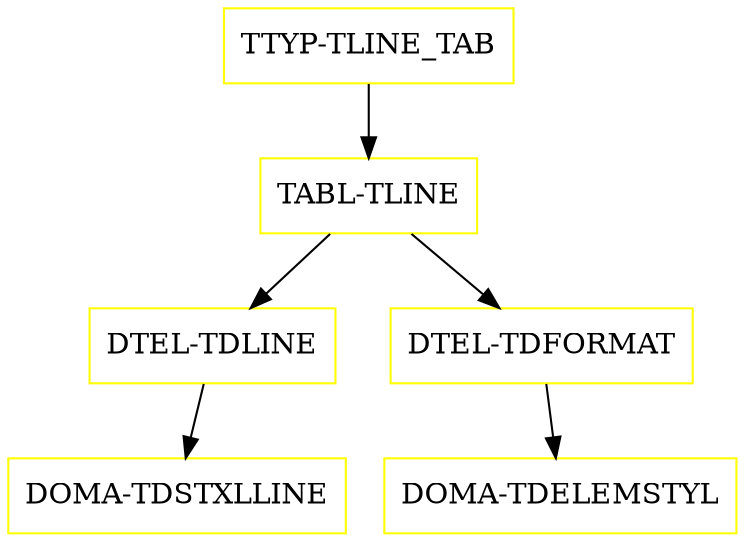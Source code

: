 digraph G {
  "TTYP-TLINE_TAB" [shape=box,color=yellow];
  "TABL-TLINE" [shape=box,color=yellow,URL="./TABL_TLINE.html"];
  "DTEL-TDLINE" [shape=box,color=yellow,URL="./DTEL_TDLINE.html"];
  "DOMA-TDSTXLLINE" [shape=box,color=yellow,URL="./DOMA_TDSTXLLINE.html"];
  "DTEL-TDFORMAT" [shape=box,color=yellow,URL="./DTEL_TDFORMAT.html"];
  "DOMA-TDELEMSTYL" [shape=box,color=yellow,URL="./DOMA_TDELEMSTYL.html"];
  "TTYP-TLINE_TAB" -> "TABL-TLINE";
  "TABL-TLINE" -> "DTEL-TDFORMAT";
  "TABL-TLINE" -> "DTEL-TDLINE";
  "DTEL-TDLINE" -> "DOMA-TDSTXLLINE";
  "DTEL-TDFORMAT" -> "DOMA-TDELEMSTYL";
}
